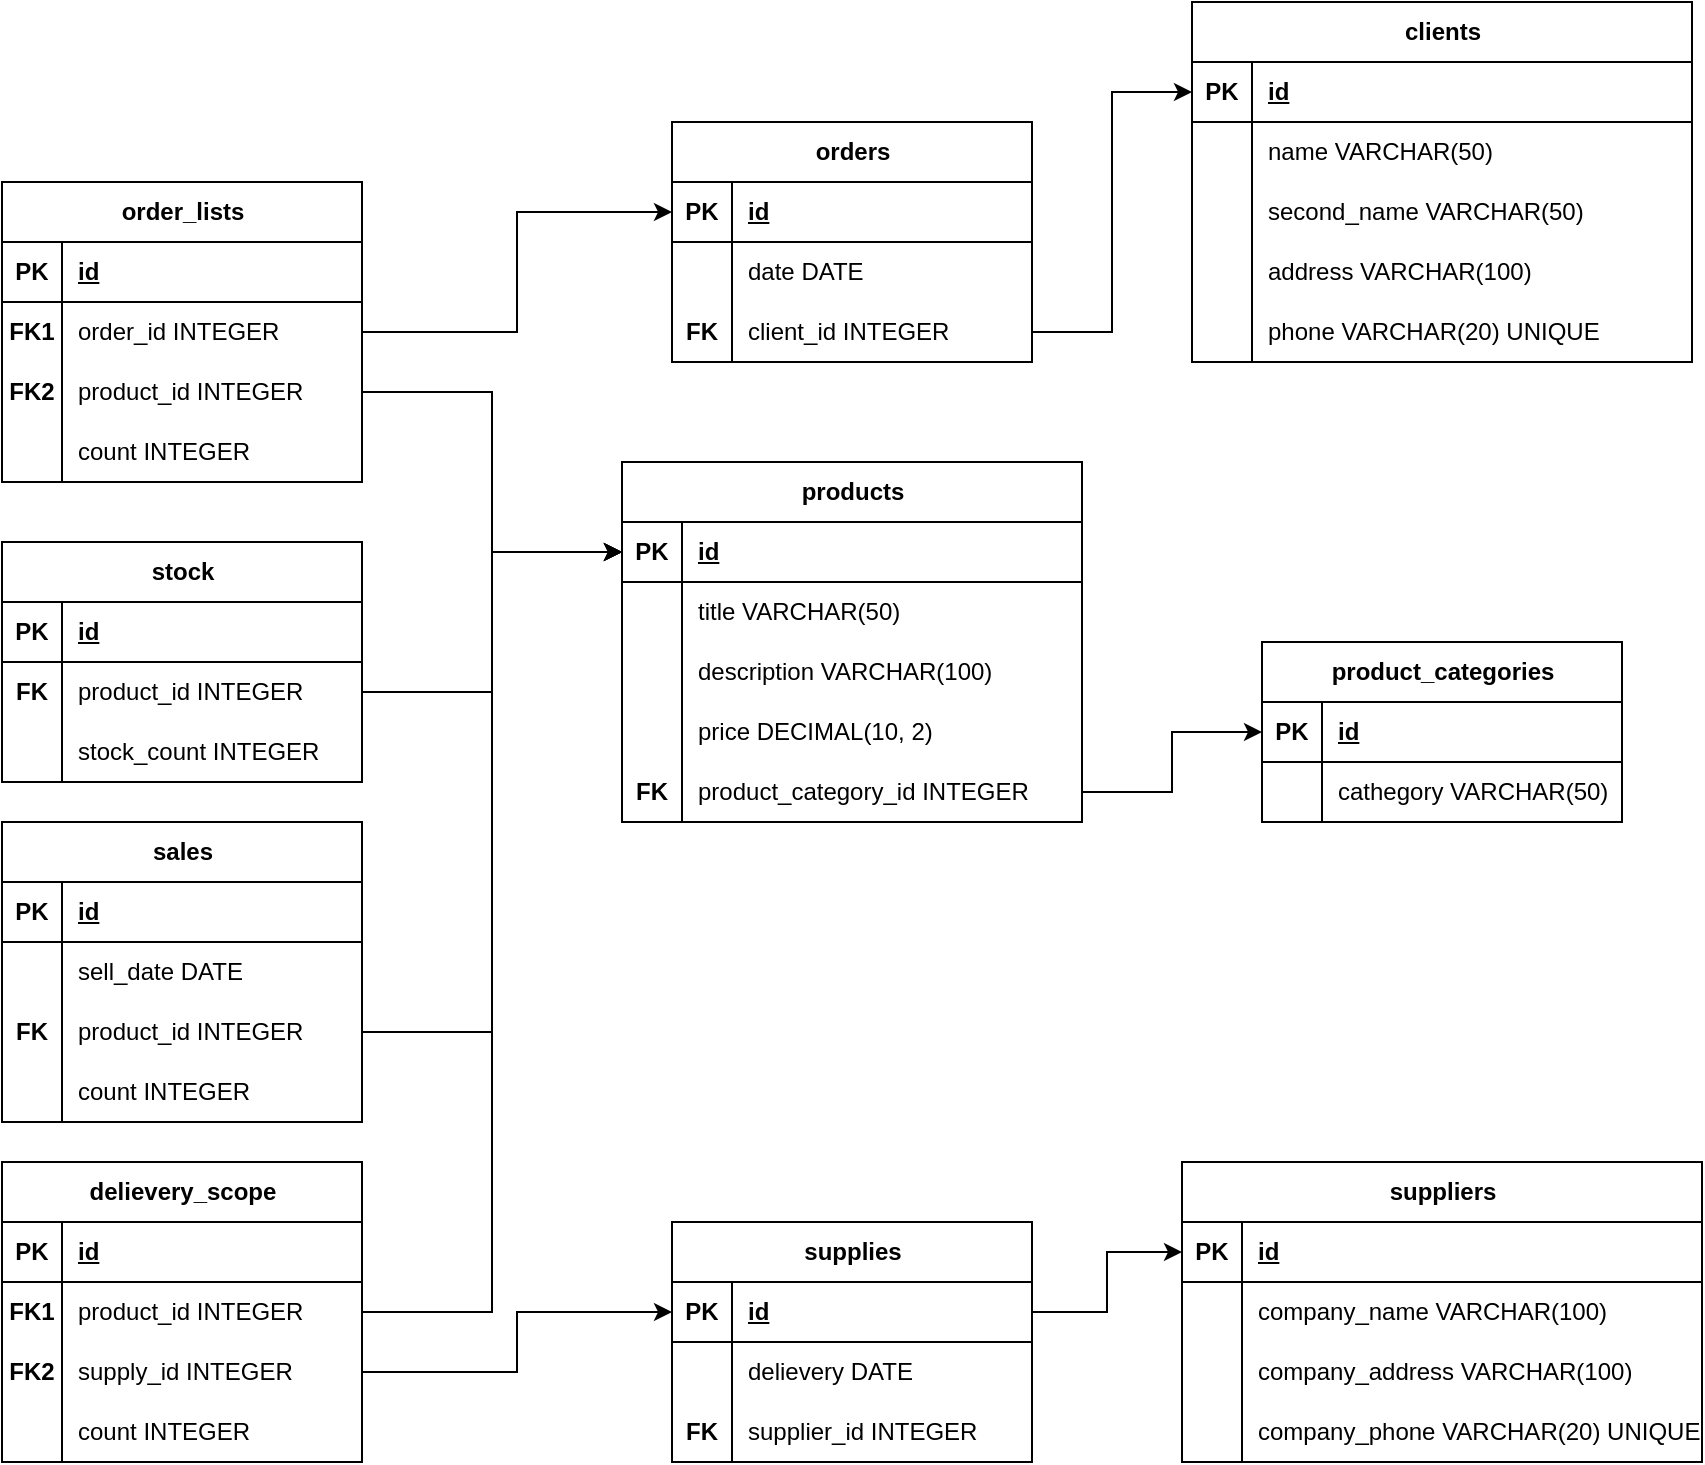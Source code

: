 <mxfile version="21.2.0" type="device">
  <diagram name="Page-1" id="FUza-JsZTk-Ojy6MEOa-">
    <mxGraphModel dx="1700" dy="994" grid="1" gridSize="10" guides="1" tooltips="1" connect="1" arrows="1" fold="1" page="1" pageScale="1" pageWidth="850" pageHeight="1100" math="0" shadow="0">
      <root>
        <mxCell id="0" />
        <mxCell id="1" parent="0" />
        <mxCell id="LM1gvGyzBcHkWM2sZMT6-1" value="order_lists" style="shape=table;startSize=30;container=1;collapsible=1;childLayout=tableLayout;fixedRows=1;rowLines=0;fontStyle=1;align=center;resizeLast=1;html=1;" vertex="1" parent="1">
          <mxGeometry x="600" y="670" width="180" height="150" as="geometry" />
        </mxCell>
        <mxCell id="LM1gvGyzBcHkWM2sZMT6-2" value="" style="shape=tableRow;horizontal=0;startSize=0;swimlaneHead=0;swimlaneBody=0;fillColor=none;collapsible=0;dropTarget=0;points=[[0,0.5],[1,0.5]];portConstraint=eastwest;top=0;left=0;right=0;bottom=1;" vertex="1" parent="LM1gvGyzBcHkWM2sZMT6-1">
          <mxGeometry y="30" width="180" height="30" as="geometry" />
        </mxCell>
        <mxCell id="LM1gvGyzBcHkWM2sZMT6-3" value="PK" style="shape=partialRectangle;connectable=0;fillColor=none;top=0;left=0;bottom=0;right=0;fontStyle=1;overflow=hidden;whiteSpace=wrap;html=1;" vertex="1" parent="LM1gvGyzBcHkWM2sZMT6-2">
          <mxGeometry width="30" height="30" as="geometry">
            <mxRectangle width="30" height="30" as="alternateBounds" />
          </mxGeometry>
        </mxCell>
        <mxCell id="LM1gvGyzBcHkWM2sZMT6-4" value="id" style="shape=partialRectangle;connectable=0;fillColor=none;top=0;left=0;bottom=0;right=0;align=left;spacingLeft=6;fontStyle=5;overflow=hidden;whiteSpace=wrap;html=1;" vertex="1" parent="LM1gvGyzBcHkWM2sZMT6-2">
          <mxGeometry x="30" width="150" height="30" as="geometry">
            <mxRectangle width="150" height="30" as="alternateBounds" />
          </mxGeometry>
        </mxCell>
        <mxCell id="LM1gvGyzBcHkWM2sZMT6-5" value="" style="shape=tableRow;horizontal=0;startSize=0;swimlaneHead=0;swimlaneBody=0;fillColor=none;collapsible=0;dropTarget=0;points=[[0,0.5],[1,0.5]];portConstraint=eastwest;top=0;left=0;right=0;bottom=0;" vertex="1" parent="LM1gvGyzBcHkWM2sZMT6-1">
          <mxGeometry y="60" width="180" height="30" as="geometry" />
        </mxCell>
        <mxCell id="LM1gvGyzBcHkWM2sZMT6-6" value="&lt;b&gt;FK1&lt;/b&gt;" style="shape=partialRectangle;connectable=0;fillColor=none;top=0;left=0;bottom=0;right=0;editable=1;overflow=hidden;whiteSpace=wrap;html=1;" vertex="1" parent="LM1gvGyzBcHkWM2sZMT6-5">
          <mxGeometry width="30" height="30" as="geometry">
            <mxRectangle width="30" height="30" as="alternateBounds" />
          </mxGeometry>
        </mxCell>
        <mxCell id="LM1gvGyzBcHkWM2sZMT6-7" value="order_id INTEGER" style="shape=partialRectangle;connectable=0;fillColor=none;top=0;left=0;bottom=0;right=0;align=left;spacingLeft=6;overflow=hidden;whiteSpace=wrap;html=1;" vertex="1" parent="LM1gvGyzBcHkWM2sZMT6-5">
          <mxGeometry x="30" width="150" height="30" as="geometry">
            <mxRectangle width="150" height="30" as="alternateBounds" />
          </mxGeometry>
        </mxCell>
        <mxCell id="LM1gvGyzBcHkWM2sZMT6-8" value="" style="shape=tableRow;horizontal=0;startSize=0;swimlaneHead=0;swimlaneBody=0;fillColor=none;collapsible=0;dropTarget=0;points=[[0,0.5],[1,0.5]];portConstraint=eastwest;top=0;left=0;right=0;bottom=0;" vertex="1" parent="LM1gvGyzBcHkWM2sZMT6-1">
          <mxGeometry y="90" width="180" height="30" as="geometry" />
        </mxCell>
        <mxCell id="LM1gvGyzBcHkWM2sZMT6-9" value="&lt;b&gt;FK2&lt;/b&gt;" style="shape=partialRectangle;connectable=0;fillColor=none;top=0;left=0;bottom=0;right=0;editable=1;overflow=hidden;whiteSpace=wrap;html=1;" vertex="1" parent="LM1gvGyzBcHkWM2sZMT6-8">
          <mxGeometry width="30" height="30" as="geometry">
            <mxRectangle width="30" height="30" as="alternateBounds" />
          </mxGeometry>
        </mxCell>
        <mxCell id="LM1gvGyzBcHkWM2sZMT6-10" value="product_id INTEGER" style="shape=partialRectangle;connectable=0;fillColor=none;top=0;left=0;bottom=0;right=0;align=left;spacingLeft=6;overflow=hidden;whiteSpace=wrap;html=1;" vertex="1" parent="LM1gvGyzBcHkWM2sZMT6-8">
          <mxGeometry x="30" width="150" height="30" as="geometry">
            <mxRectangle width="150" height="30" as="alternateBounds" />
          </mxGeometry>
        </mxCell>
        <mxCell id="LM1gvGyzBcHkWM2sZMT6-11" value="" style="shape=tableRow;horizontal=0;startSize=0;swimlaneHead=0;swimlaneBody=0;fillColor=none;collapsible=0;dropTarget=0;points=[[0,0.5],[1,0.5]];portConstraint=eastwest;top=0;left=0;right=0;bottom=0;" vertex="1" parent="LM1gvGyzBcHkWM2sZMT6-1">
          <mxGeometry y="120" width="180" height="30" as="geometry" />
        </mxCell>
        <mxCell id="LM1gvGyzBcHkWM2sZMT6-12" value="" style="shape=partialRectangle;connectable=0;fillColor=none;top=0;left=0;bottom=0;right=0;editable=1;overflow=hidden;whiteSpace=wrap;html=1;" vertex="1" parent="LM1gvGyzBcHkWM2sZMT6-11">
          <mxGeometry width="30" height="30" as="geometry">
            <mxRectangle width="30" height="30" as="alternateBounds" />
          </mxGeometry>
        </mxCell>
        <mxCell id="LM1gvGyzBcHkWM2sZMT6-13" value="count INTEGER" style="shape=partialRectangle;connectable=0;fillColor=none;top=0;left=0;bottom=0;right=0;align=left;spacingLeft=6;overflow=hidden;whiteSpace=wrap;html=1;" vertex="1" parent="LM1gvGyzBcHkWM2sZMT6-11">
          <mxGeometry x="30" width="150" height="30" as="geometry">
            <mxRectangle width="150" height="30" as="alternateBounds" />
          </mxGeometry>
        </mxCell>
        <mxCell id="LM1gvGyzBcHkWM2sZMT6-14" value="clients" style="shape=table;startSize=30;container=1;collapsible=1;childLayout=tableLayout;fixedRows=1;rowLines=0;fontStyle=1;align=center;resizeLast=1;html=1;" vertex="1" parent="1">
          <mxGeometry x="1195" y="580" width="250" height="180" as="geometry" />
        </mxCell>
        <mxCell id="LM1gvGyzBcHkWM2sZMT6-15" value="" style="shape=tableRow;horizontal=0;startSize=0;swimlaneHead=0;swimlaneBody=0;fillColor=none;collapsible=0;dropTarget=0;points=[[0,0.5],[1,0.5]];portConstraint=eastwest;top=0;left=0;right=0;bottom=1;" vertex="1" parent="LM1gvGyzBcHkWM2sZMT6-14">
          <mxGeometry y="30" width="250" height="30" as="geometry" />
        </mxCell>
        <mxCell id="LM1gvGyzBcHkWM2sZMT6-16" value="PK" style="shape=partialRectangle;connectable=0;fillColor=none;top=0;left=0;bottom=0;right=0;fontStyle=1;overflow=hidden;whiteSpace=wrap;html=1;" vertex="1" parent="LM1gvGyzBcHkWM2sZMT6-15">
          <mxGeometry width="30" height="30" as="geometry">
            <mxRectangle width="30" height="30" as="alternateBounds" />
          </mxGeometry>
        </mxCell>
        <mxCell id="LM1gvGyzBcHkWM2sZMT6-17" value="id" style="shape=partialRectangle;connectable=0;fillColor=none;top=0;left=0;bottom=0;right=0;align=left;spacingLeft=6;fontStyle=5;overflow=hidden;whiteSpace=wrap;html=1;" vertex="1" parent="LM1gvGyzBcHkWM2sZMT6-15">
          <mxGeometry x="30" width="220" height="30" as="geometry">
            <mxRectangle width="220" height="30" as="alternateBounds" />
          </mxGeometry>
        </mxCell>
        <mxCell id="LM1gvGyzBcHkWM2sZMT6-18" value="" style="shape=tableRow;horizontal=0;startSize=0;swimlaneHead=0;swimlaneBody=0;fillColor=none;collapsible=0;dropTarget=0;points=[[0,0.5],[1,0.5]];portConstraint=eastwest;top=0;left=0;right=0;bottom=0;" vertex="1" parent="LM1gvGyzBcHkWM2sZMT6-14">
          <mxGeometry y="60" width="250" height="30" as="geometry" />
        </mxCell>
        <mxCell id="LM1gvGyzBcHkWM2sZMT6-19" value="" style="shape=partialRectangle;connectable=0;fillColor=none;top=0;left=0;bottom=0;right=0;editable=1;overflow=hidden;whiteSpace=wrap;html=1;" vertex="1" parent="LM1gvGyzBcHkWM2sZMT6-18">
          <mxGeometry width="30" height="30" as="geometry">
            <mxRectangle width="30" height="30" as="alternateBounds" />
          </mxGeometry>
        </mxCell>
        <mxCell id="LM1gvGyzBcHkWM2sZMT6-20" value="name VARCHAR(50)" style="shape=partialRectangle;connectable=0;fillColor=none;top=0;left=0;bottom=0;right=0;align=left;spacingLeft=6;overflow=hidden;whiteSpace=wrap;html=1;" vertex="1" parent="LM1gvGyzBcHkWM2sZMT6-18">
          <mxGeometry x="30" width="220" height="30" as="geometry">
            <mxRectangle width="220" height="30" as="alternateBounds" />
          </mxGeometry>
        </mxCell>
        <mxCell id="LM1gvGyzBcHkWM2sZMT6-21" value="" style="shape=tableRow;horizontal=0;startSize=0;swimlaneHead=0;swimlaneBody=0;fillColor=none;collapsible=0;dropTarget=0;points=[[0,0.5],[1,0.5]];portConstraint=eastwest;top=0;left=0;right=0;bottom=0;" vertex="1" parent="LM1gvGyzBcHkWM2sZMT6-14">
          <mxGeometry y="90" width="250" height="30" as="geometry" />
        </mxCell>
        <mxCell id="LM1gvGyzBcHkWM2sZMT6-22" value="" style="shape=partialRectangle;connectable=0;fillColor=none;top=0;left=0;bottom=0;right=0;editable=1;overflow=hidden;whiteSpace=wrap;html=1;" vertex="1" parent="LM1gvGyzBcHkWM2sZMT6-21">
          <mxGeometry width="30" height="30" as="geometry">
            <mxRectangle width="30" height="30" as="alternateBounds" />
          </mxGeometry>
        </mxCell>
        <mxCell id="LM1gvGyzBcHkWM2sZMT6-23" value="second_name VARCHAR(50)" style="shape=partialRectangle;connectable=0;fillColor=none;top=0;left=0;bottom=0;right=0;align=left;spacingLeft=6;overflow=hidden;whiteSpace=wrap;html=1;" vertex="1" parent="LM1gvGyzBcHkWM2sZMT6-21">
          <mxGeometry x="30" width="220" height="30" as="geometry">
            <mxRectangle width="220" height="30" as="alternateBounds" />
          </mxGeometry>
        </mxCell>
        <mxCell id="LM1gvGyzBcHkWM2sZMT6-84" value="" style="shape=tableRow;horizontal=0;startSize=0;swimlaneHead=0;swimlaneBody=0;fillColor=none;collapsible=0;dropTarget=0;points=[[0,0.5],[1,0.5]];portConstraint=eastwest;top=0;left=0;right=0;bottom=0;" vertex="1" parent="LM1gvGyzBcHkWM2sZMT6-14">
          <mxGeometry y="120" width="250" height="30" as="geometry" />
        </mxCell>
        <mxCell id="LM1gvGyzBcHkWM2sZMT6-85" value="" style="shape=partialRectangle;connectable=0;fillColor=none;top=0;left=0;bottom=0;right=0;editable=1;overflow=hidden;whiteSpace=wrap;html=1;" vertex="1" parent="LM1gvGyzBcHkWM2sZMT6-84">
          <mxGeometry width="30" height="30" as="geometry">
            <mxRectangle width="30" height="30" as="alternateBounds" />
          </mxGeometry>
        </mxCell>
        <mxCell id="LM1gvGyzBcHkWM2sZMT6-86" value="address VARCHAR(100)" style="shape=partialRectangle;connectable=0;fillColor=none;top=0;left=0;bottom=0;right=0;align=left;spacingLeft=6;overflow=hidden;whiteSpace=wrap;html=1;" vertex="1" parent="LM1gvGyzBcHkWM2sZMT6-84">
          <mxGeometry x="30" width="220" height="30" as="geometry">
            <mxRectangle width="220" height="30" as="alternateBounds" />
          </mxGeometry>
        </mxCell>
        <mxCell id="LM1gvGyzBcHkWM2sZMT6-24" value="" style="shape=tableRow;horizontal=0;startSize=0;swimlaneHead=0;swimlaneBody=0;fillColor=none;collapsible=0;dropTarget=0;points=[[0,0.5],[1,0.5]];portConstraint=eastwest;top=0;left=0;right=0;bottom=0;" vertex="1" parent="LM1gvGyzBcHkWM2sZMT6-14">
          <mxGeometry y="150" width="250" height="30" as="geometry" />
        </mxCell>
        <mxCell id="LM1gvGyzBcHkWM2sZMT6-25" value="" style="shape=partialRectangle;connectable=0;fillColor=none;top=0;left=0;bottom=0;right=0;editable=1;overflow=hidden;whiteSpace=wrap;html=1;" vertex="1" parent="LM1gvGyzBcHkWM2sZMT6-24">
          <mxGeometry width="30" height="30" as="geometry">
            <mxRectangle width="30" height="30" as="alternateBounds" />
          </mxGeometry>
        </mxCell>
        <mxCell id="LM1gvGyzBcHkWM2sZMT6-26" value="phone VARCHAR(20) UNIQUE" style="shape=partialRectangle;connectable=0;fillColor=none;top=0;left=0;bottom=0;right=0;align=left;spacingLeft=6;overflow=hidden;whiteSpace=wrap;html=1;" vertex="1" parent="LM1gvGyzBcHkWM2sZMT6-24">
          <mxGeometry x="30" width="220" height="30" as="geometry">
            <mxRectangle width="220" height="30" as="alternateBounds" />
          </mxGeometry>
        </mxCell>
        <mxCell id="LM1gvGyzBcHkWM2sZMT6-27" value="product_categories" style="shape=table;startSize=30;container=1;collapsible=1;childLayout=tableLayout;fixedRows=1;rowLines=0;fontStyle=1;align=center;resizeLast=1;html=1;" vertex="1" parent="1">
          <mxGeometry x="1230" y="900" width="180" height="90" as="geometry" />
        </mxCell>
        <mxCell id="LM1gvGyzBcHkWM2sZMT6-28" value="" style="shape=tableRow;horizontal=0;startSize=0;swimlaneHead=0;swimlaneBody=0;fillColor=none;collapsible=0;dropTarget=0;points=[[0,0.5],[1,0.5]];portConstraint=eastwest;top=0;left=0;right=0;bottom=1;" vertex="1" parent="LM1gvGyzBcHkWM2sZMT6-27">
          <mxGeometry y="30" width="180" height="30" as="geometry" />
        </mxCell>
        <mxCell id="LM1gvGyzBcHkWM2sZMT6-29" value="PK" style="shape=partialRectangle;connectable=0;fillColor=none;top=0;left=0;bottom=0;right=0;fontStyle=1;overflow=hidden;whiteSpace=wrap;html=1;" vertex="1" parent="LM1gvGyzBcHkWM2sZMT6-28">
          <mxGeometry width="30" height="30" as="geometry">
            <mxRectangle width="30" height="30" as="alternateBounds" />
          </mxGeometry>
        </mxCell>
        <mxCell id="LM1gvGyzBcHkWM2sZMT6-30" value="id" style="shape=partialRectangle;connectable=0;fillColor=none;top=0;left=0;bottom=0;right=0;align=left;spacingLeft=6;fontStyle=5;overflow=hidden;whiteSpace=wrap;html=1;" vertex="1" parent="LM1gvGyzBcHkWM2sZMT6-28">
          <mxGeometry x="30" width="150" height="30" as="geometry">
            <mxRectangle width="150" height="30" as="alternateBounds" />
          </mxGeometry>
        </mxCell>
        <mxCell id="LM1gvGyzBcHkWM2sZMT6-31" value="" style="shape=tableRow;horizontal=0;startSize=0;swimlaneHead=0;swimlaneBody=0;fillColor=none;collapsible=0;dropTarget=0;points=[[0,0.5],[1,0.5]];portConstraint=eastwest;top=0;left=0;right=0;bottom=0;" vertex="1" parent="LM1gvGyzBcHkWM2sZMT6-27">
          <mxGeometry y="60" width="180" height="30" as="geometry" />
        </mxCell>
        <mxCell id="LM1gvGyzBcHkWM2sZMT6-32" value="" style="shape=partialRectangle;connectable=0;fillColor=none;top=0;left=0;bottom=0;right=0;editable=1;overflow=hidden;whiteSpace=wrap;html=1;" vertex="1" parent="LM1gvGyzBcHkWM2sZMT6-31">
          <mxGeometry width="30" height="30" as="geometry">
            <mxRectangle width="30" height="30" as="alternateBounds" />
          </mxGeometry>
        </mxCell>
        <mxCell id="LM1gvGyzBcHkWM2sZMT6-33" value="cathegory VARCHAR(50)" style="shape=partialRectangle;connectable=0;fillColor=none;top=0;left=0;bottom=0;right=0;align=left;spacingLeft=6;overflow=hidden;whiteSpace=wrap;html=1;" vertex="1" parent="LM1gvGyzBcHkWM2sZMT6-31">
          <mxGeometry x="30" width="150" height="30" as="geometry">
            <mxRectangle width="150" height="30" as="alternateBounds" />
          </mxGeometry>
        </mxCell>
        <mxCell id="LM1gvGyzBcHkWM2sZMT6-40" value="delievery_scope" style="shape=table;startSize=30;container=1;collapsible=1;childLayout=tableLayout;fixedRows=1;rowLines=0;fontStyle=1;align=center;resizeLast=1;html=1;" vertex="1" parent="1">
          <mxGeometry x="600" y="1160" width="180" height="150" as="geometry" />
        </mxCell>
        <mxCell id="LM1gvGyzBcHkWM2sZMT6-41" value="" style="shape=tableRow;horizontal=0;startSize=0;swimlaneHead=0;swimlaneBody=0;fillColor=none;collapsible=0;dropTarget=0;points=[[0,0.5],[1,0.5]];portConstraint=eastwest;top=0;left=0;right=0;bottom=1;" vertex="1" parent="LM1gvGyzBcHkWM2sZMT6-40">
          <mxGeometry y="30" width="180" height="30" as="geometry" />
        </mxCell>
        <mxCell id="LM1gvGyzBcHkWM2sZMT6-42" value="PK" style="shape=partialRectangle;connectable=0;fillColor=none;top=0;left=0;bottom=0;right=0;fontStyle=1;overflow=hidden;whiteSpace=wrap;html=1;" vertex="1" parent="LM1gvGyzBcHkWM2sZMT6-41">
          <mxGeometry width="30" height="30" as="geometry">
            <mxRectangle width="30" height="30" as="alternateBounds" />
          </mxGeometry>
        </mxCell>
        <mxCell id="LM1gvGyzBcHkWM2sZMT6-43" value="id" style="shape=partialRectangle;connectable=0;fillColor=none;top=0;left=0;bottom=0;right=0;align=left;spacingLeft=6;fontStyle=5;overflow=hidden;whiteSpace=wrap;html=1;" vertex="1" parent="LM1gvGyzBcHkWM2sZMT6-41">
          <mxGeometry x="30" width="150" height="30" as="geometry">
            <mxRectangle width="150" height="30" as="alternateBounds" />
          </mxGeometry>
        </mxCell>
        <mxCell id="LM1gvGyzBcHkWM2sZMT6-44" value="" style="shape=tableRow;horizontal=0;startSize=0;swimlaneHead=0;swimlaneBody=0;fillColor=none;collapsible=0;dropTarget=0;points=[[0,0.5],[1,0.5]];portConstraint=eastwest;top=0;left=0;right=0;bottom=0;" vertex="1" parent="LM1gvGyzBcHkWM2sZMT6-40">
          <mxGeometry y="60" width="180" height="30" as="geometry" />
        </mxCell>
        <mxCell id="LM1gvGyzBcHkWM2sZMT6-45" value="&lt;b&gt;FK1&lt;/b&gt;" style="shape=partialRectangle;connectable=0;fillColor=none;top=0;left=0;bottom=0;right=0;editable=1;overflow=hidden;whiteSpace=wrap;html=1;" vertex="1" parent="LM1gvGyzBcHkWM2sZMT6-44">
          <mxGeometry width="30" height="30" as="geometry">
            <mxRectangle width="30" height="30" as="alternateBounds" />
          </mxGeometry>
        </mxCell>
        <mxCell id="LM1gvGyzBcHkWM2sZMT6-46" value="product_id INTEGER" style="shape=partialRectangle;connectable=0;fillColor=none;top=0;left=0;bottom=0;right=0;align=left;spacingLeft=6;overflow=hidden;whiteSpace=wrap;html=1;" vertex="1" parent="LM1gvGyzBcHkWM2sZMT6-44">
          <mxGeometry x="30" width="150" height="30" as="geometry">
            <mxRectangle width="150" height="30" as="alternateBounds" />
          </mxGeometry>
        </mxCell>
        <mxCell id="LM1gvGyzBcHkWM2sZMT6-47" value="" style="shape=tableRow;horizontal=0;startSize=0;swimlaneHead=0;swimlaneBody=0;fillColor=none;collapsible=0;dropTarget=0;points=[[0,0.5],[1,0.5]];portConstraint=eastwest;top=0;left=0;right=0;bottom=0;" vertex="1" parent="LM1gvGyzBcHkWM2sZMT6-40">
          <mxGeometry y="90" width="180" height="30" as="geometry" />
        </mxCell>
        <mxCell id="LM1gvGyzBcHkWM2sZMT6-48" value="&lt;b&gt;FK2&lt;/b&gt;" style="shape=partialRectangle;connectable=0;fillColor=none;top=0;left=0;bottom=0;right=0;editable=1;overflow=hidden;whiteSpace=wrap;html=1;" vertex="1" parent="LM1gvGyzBcHkWM2sZMT6-47">
          <mxGeometry width="30" height="30" as="geometry">
            <mxRectangle width="30" height="30" as="alternateBounds" />
          </mxGeometry>
        </mxCell>
        <mxCell id="LM1gvGyzBcHkWM2sZMT6-49" value="supply_id INTEGER" style="shape=partialRectangle;connectable=0;fillColor=none;top=0;left=0;bottom=0;right=0;align=left;spacingLeft=6;overflow=hidden;whiteSpace=wrap;html=1;" vertex="1" parent="LM1gvGyzBcHkWM2sZMT6-47">
          <mxGeometry x="30" width="150" height="30" as="geometry">
            <mxRectangle width="150" height="30" as="alternateBounds" />
          </mxGeometry>
        </mxCell>
        <mxCell id="LM1gvGyzBcHkWM2sZMT6-50" value="" style="shape=tableRow;horizontal=0;startSize=0;swimlaneHead=0;swimlaneBody=0;fillColor=none;collapsible=0;dropTarget=0;points=[[0,0.5],[1,0.5]];portConstraint=eastwest;top=0;left=0;right=0;bottom=0;" vertex="1" parent="LM1gvGyzBcHkWM2sZMT6-40">
          <mxGeometry y="120" width="180" height="30" as="geometry" />
        </mxCell>
        <mxCell id="LM1gvGyzBcHkWM2sZMT6-51" value="" style="shape=partialRectangle;connectable=0;fillColor=none;top=0;left=0;bottom=0;right=0;editable=1;overflow=hidden;whiteSpace=wrap;html=1;" vertex="1" parent="LM1gvGyzBcHkWM2sZMT6-50">
          <mxGeometry width="30" height="30" as="geometry">
            <mxRectangle width="30" height="30" as="alternateBounds" />
          </mxGeometry>
        </mxCell>
        <mxCell id="LM1gvGyzBcHkWM2sZMT6-52" value="count INTEGER" style="shape=partialRectangle;connectable=0;fillColor=none;top=0;left=0;bottom=0;right=0;align=left;spacingLeft=6;overflow=hidden;whiteSpace=wrap;html=1;" vertex="1" parent="LM1gvGyzBcHkWM2sZMT6-50">
          <mxGeometry x="30" width="150" height="30" as="geometry">
            <mxRectangle width="150" height="30" as="alternateBounds" />
          </mxGeometry>
        </mxCell>
        <mxCell id="LM1gvGyzBcHkWM2sZMT6-53" value="products" style="shape=table;startSize=30;container=1;collapsible=1;childLayout=tableLayout;fixedRows=1;rowLines=0;fontStyle=1;align=center;resizeLast=1;html=1;" vertex="1" parent="1">
          <mxGeometry x="910" y="810" width="230" height="180" as="geometry" />
        </mxCell>
        <mxCell id="LM1gvGyzBcHkWM2sZMT6-54" value="" style="shape=tableRow;horizontal=0;startSize=0;swimlaneHead=0;swimlaneBody=0;fillColor=none;collapsible=0;dropTarget=0;points=[[0,0.5],[1,0.5]];portConstraint=eastwest;top=0;left=0;right=0;bottom=1;" vertex="1" parent="LM1gvGyzBcHkWM2sZMT6-53">
          <mxGeometry y="30" width="230" height="30" as="geometry" />
        </mxCell>
        <mxCell id="LM1gvGyzBcHkWM2sZMT6-55" value="PK" style="shape=partialRectangle;connectable=0;fillColor=none;top=0;left=0;bottom=0;right=0;fontStyle=1;overflow=hidden;whiteSpace=wrap;html=1;" vertex="1" parent="LM1gvGyzBcHkWM2sZMT6-54">
          <mxGeometry width="30" height="30" as="geometry">
            <mxRectangle width="30" height="30" as="alternateBounds" />
          </mxGeometry>
        </mxCell>
        <mxCell id="LM1gvGyzBcHkWM2sZMT6-56" value="id" style="shape=partialRectangle;connectable=0;fillColor=none;top=0;left=0;bottom=0;right=0;align=left;spacingLeft=6;fontStyle=5;overflow=hidden;whiteSpace=wrap;html=1;" vertex="1" parent="LM1gvGyzBcHkWM2sZMT6-54">
          <mxGeometry x="30" width="200" height="30" as="geometry">
            <mxRectangle width="200" height="30" as="alternateBounds" />
          </mxGeometry>
        </mxCell>
        <mxCell id="LM1gvGyzBcHkWM2sZMT6-57" value="" style="shape=tableRow;horizontal=0;startSize=0;swimlaneHead=0;swimlaneBody=0;fillColor=none;collapsible=0;dropTarget=0;points=[[0,0.5],[1,0.5]];portConstraint=eastwest;top=0;left=0;right=0;bottom=0;" vertex="1" parent="LM1gvGyzBcHkWM2sZMT6-53">
          <mxGeometry y="60" width="230" height="30" as="geometry" />
        </mxCell>
        <mxCell id="LM1gvGyzBcHkWM2sZMT6-58" value="" style="shape=partialRectangle;connectable=0;fillColor=none;top=0;left=0;bottom=0;right=0;editable=1;overflow=hidden;whiteSpace=wrap;html=1;" vertex="1" parent="LM1gvGyzBcHkWM2sZMT6-57">
          <mxGeometry width="30" height="30" as="geometry">
            <mxRectangle width="30" height="30" as="alternateBounds" />
          </mxGeometry>
        </mxCell>
        <mxCell id="LM1gvGyzBcHkWM2sZMT6-59" value="title VARCHAR(50)" style="shape=partialRectangle;connectable=0;fillColor=none;top=0;left=0;bottom=0;right=0;align=left;spacingLeft=6;overflow=hidden;whiteSpace=wrap;html=1;" vertex="1" parent="LM1gvGyzBcHkWM2sZMT6-57">
          <mxGeometry x="30" width="200" height="30" as="geometry">
            <mxRectangle width="200" height="30" as="alternateBounds" />
          </mxGeometry>
        </mxCell>
        <mxCell id="LM1gvGyzBcHkWM2sZMT6-60" value="" style="shape=tableRow;horizontal=0;startSize=0;swimlaneHead=0;swimlaneBody=0;fillColor=none;collapsible=0;dropTarget=0;points=[[0,0.5],[1,0.5]];portConstraint=eastwest;top=0;left=0;right=0;bottom=0;" vertex="1" parent="LM1gvGyzBcHkWM2sZMT6-53">
          <mxGeometry y="90" width="230" height="30" as="geometry" />
        </mxCell>
        <mxCell id="LM1gvGyzBcHkWM2sZMT6-61" value="" style="shape=partialRectangle;connectable=0;fillColor=none;top=0;left=0;bottom=0;right=0;editable=1;overflow=hidden;whiteSpace=wrap;html=1;" vertex="1" parent="LM1gvGyzBcHkWM2sZMT6-60">
          <mxGeometry width="30" height="30" as="geometry">
            <mxRectangle width="30" height="30" as="alternateBounds" />
          </mxGeometry>
        </mxCell>
        <mxCell id="LM1gvGyzBcHkWM2sZMT6-62" value="description VARCHAR(100)" style="shape=partialRectangle;connectable=0;fillColor=none;top=0;left=0;bottom=0;right=0;align=left;spacingLeft=6;overflow=hidden;whiteSpace=wrap;html=1;" vertex="1" parent="LM1gvGyzBcHkWM2sZMT6-60">
          <mxGeometry x="30" width="200" height="30" as="geometry">
            <mxRectangle width="200" height="30" as="alternateBounds" />
          </mxGeometry>
        </mxCell>
        <mxCell id="LM1gvGyzBcHkWM2sZMT6-80" value="" style="shape=tableRow;horizontal=0;startSize=0;swimlaneHead=0;swimlaneBody=0;fillColor=none;collapsible=0;dropTarget=0;points=[[0,0.5],[1,0.5]];portConstraint=eastwest;top=0;left=0;right=0;bottom=0;" vertex="1" parent="LM1gvGyzBcHkWM2sZMT6-53">
          <mxGeometry y="120" width="230" height="30" as="geometry" />
        </mxCell>
        <mxCell id="LM1gvGyzBcHkWM2sZMT6-81" value="" style="shape=partialRectangle;connectable=0;fillColor=none;top=0;left=0;bottom=0;right=0;editable=1;overflow=hidden;whiteSpace=wrap;html=1;" vertex="1" parent="LM1gvGyzBcHkWM2sZMT6-80">
          <mxGeometry width="30" height="30" as="geometry">
            <mxRectangle width="30" height="30" as="alternateBounds" />
          </mxGeometry>
        </mxCell>
        <mxCell id="LM1gvGyzBcHkWM2sZMT6-82" value="price DECIMAL(10, 2)" style="shape=partialRectangle;connectable=0;fillColor=none;top=0;left=0;bottom=0;right=0;align=left;spacingLeft=6;overflow=hidden;whiteSpace=wrap;html=1;" vertex="1" parent="LM1gvGyzBcHkWM2sZMT6-80">
          <mxGeometry x="30" width="200" height="30" as="geometry">
            <mxRectangle width="200" height="30" as="alternateBounds" />
          </mxGeometry>
        </mxCell>
        <mxCell id="LM1gvGyzBcHkWM2sZMT6-63" value="" style="shape=tableRow;horizontal=0;startSize=0;swimlaneHead=0;swimlaneBody=0;fillColor=none;collapsible=0;dropTarget=0;points=[[0,0.5],[1,0.5]];portConstraint=eastwest;top=0;left=0;right=0;bottom=0;" vertex="1" parent="LM1gvGyzBcHkWM2sZMT6-53">
          <mxGeometry y="150" width="230" height="30" as="geometry" />
        </mxCell>
        <mxCell id="LM1gvGyzBcHkWM2sZMT6-64" value="&lt;b&gt;FK&lt;/b&gt;" style="shape=partialRectangle;connectable=0;fillColor=none;top=0;left=0;bottom=0;right=0;editable=1;overflow=hidden;whiteSpace=wrap;html=1;" vertex="1" parent="LM1gvGyzBcHkWM2sZMT6-63">
          <mxGeometry width="30" height="30" as="geometry">
            <mxRectangle width="30" height="30" as="alternateBounds" />
          </mxGeometry>
        </mxCell>
        <mxCell id="LM1gvGyzBcHkWM2sZMT6-65" value="product_category_id INTEGER" style="shape=partialRectangle;connectable=0;fillColor=none;top=0;left=0;bottom=0;right=0;align=left;spacingLeft=6;overflow=hidden;whiteSpace=wrap;html=1;" vertex="1" parent="LM1gvGyzBcHkWM2sZMT6-63">
          <mxGeometry x="30" width="200" height="30" as="geometry">
            <mxRectangle width="200" height="30" as="alternateBounds" />
          </mxGeometry>
        </mxCell>
        <mxCell id="LM1gvGyzBcHkWM2sZMT6-66" value="orders" style="shape=table;startSize=30;container=1;collapsible=1;childLayout=tableLayout;fixedRows=1;rowLines=0;fontStyle=1;align=center;resizeLast=1;html=1;" vertex="1" parent="1">
          <mxGeometry x="935" y="640" width="180" height="120" as="geometry" />
        </mxCell>
        <mxCell id="LM1gvGyzBcHkWM2sZMT6-67" value="" style="shape=tableRow;horizontal=0;startSize=0;swimlaneHead=0;swimlaneBody=0;fillColor=none;collapsible=0;dropTarget=0;points=[[0,0.5],[1,0.5]];portConstraint=eastwest;top=0;left=0;right=0;bottom=1;" vertex="1" parent="LM1gvGyzBcHkWM2sZMT6-66">
          <mxGeometry y="30" width="180" height="30" as="geometry" />
        </mxCell>
        <mxCell id="LM1gvGyzBcHkWM2sZMT6-68" value="PK" style="shape=partialRectangle;connectable=0;fillColor=none;top=0;left=0;bottom=0;right=0;fontStyle=1;overflow=hidden;whiteSpace=wrap;html=1;" vertex="1" parent="LM1gvGyzBcHkWM2sZMT6-67">
          <mxGeometry width="30" height="30" as="geometry">
            <mxRectangle width="30" height="30" as="alternateBounds" />
          </mxGeometry>
        </mxCell>
        <mxCell id="LM1gvGyzBcHkWM2sZMT6-69" value="id" style="shape=partialRectangle;connectable=0;fillColor=none;top=0;left=0;bottom=0;right=0;align=left;spacingLeft=6;fontStyle=5;overflow=hidden;whiteSpace=wrap;html=1;" vertex="1" parent="LM1gvGyzBcHkWM2sZMT6-67">
          <mxGeometry x="30" width="150" height="30" as="geometry">
            <mxRectangle width="150" height="30" as="alternateBounds" />
          </mxGeometry>
        </mxCell>
        <mxCell id="LM1gvGyzBcHkWM2sZMT6-70" value="" style="shape=tableRow;horizontal=0;startSize=0;swimlaneHead=0;swimlaneBody=0;fillColor=none;collapsible=0;dropTarget=0;points=[[0,0.5],[1,0.5]];portConstraint=eastwest;top=0;left=0;right=0;bottom=0;" vertex="1" parent="LM1gvGyzBcHkWM2sZMT6-66">
          <mxGeometry y="60" width="180" height="30" as="geometry" />
        </mxCell>
        <mxCell id="LM1gvGyzBcHkWM2sZMT6-71" value="" style="shape=partialRectangle;connectable=0;fillColor=none;top=0;left=0;bottom=0;right=0;editable=1;overflow=hidden;whiteSpace=wrap;html=1;" vertex="1" parent="LM1gvGyzBcHkWM2sZMT6-70">
          <mxGeometry width="30" height="30" as="geometry">
            <mxRectangle width="30" height="30" as="alternateBounds" />
          </mxGeometry>
        </mxCell>
        <mxCell id="LM1gvGyzBcHkWM2sZMT6-72" value="date DATE" style="shape=partialRectangle;connectable=0;fillColor=none;top=0;left=0;bottom=0;right=0;align=left;spacingLeft=6;overflow=hidden;whiteSpace=wrap;html=1;" vertex="1" parent="LM1gvGyzBcHkWM2sZMT6-70">
          <mxGeometry x="30" width="150" height="30" as="geometry">
            <mxRectangle width="150" height="30" as="alternateBounds" />
          </mxGeometry>
        </mxCell>
        <mxCell id="LM1gvGyzBcHkWM2sZMT6-73" value="" style="shape=tableRow;horizontal=0;startSize=0;swimlaneHead=0;swimlaneBody=0;fillColor=none;collapsible=0;dropTarget=0;points=[[0,0.5],[1,0.5]];portConstraint=eastwest;top=0;left=0;right=0;bottom=0;" vertex="1" parent="LM1gvGyzBcHkWM2sZMT6-66">
          <mxGeometry y="90" width="180" height="30" as="geometry" />
        </mxCell>
        <mxCell id="LM1gvGyzBcHkWM2sZMT6-74" value="&lt;b&gt;FK&lt;/b&gt;" style="shape=partialRectangle;connectable=0;fillColor=none;top=0;left=0;bottom=0;right=0;editable=1;overflow=hidden;whiteSpace=wrap;html=1;" vertex="1" parent="LM1gvGyzBcHkWM2sZMT6-73">
          <mxGeometry width="30" height="30" as="geometry">
            <mxRectangle width="30" height="30" as="alternateBounds" />
          </mxGeometry>
        </mxCell>
        <mxCell id="LM1gvGyzBcHkWM2sZMT6-75" value="client_id INTEGER" style="shape=partialRectangle;connectable=0;fillColor=none;top=0;left=0;bottom=0;right=0;align=left;spacingLeft=6;overflow=hidden;whiteSpace=wrap;html=1;" vertex="1" parent="LM1gvGyzBcHkWM2sZMT6-73">
          <mxGeometry x="30" width="150" height="30" as="geometry">
            <mxRectangle width="150" height="30" as="alternateBounds" />
          </mxGeometry>
        </mxCell>
        <mxCell id="LM1gvGyzBcHkWM2sZMT6-90" style="edgeStyle=orthogonalEdgeStyle;rounded=0;orthogonalLoop=1;jettySize=auto;html=1;exitX=1;exitY=0.5;exitDx=0;exitDy=0;entryX=0;entryY=0.5;entryDx=0;entryDy=0;" edge="1" parent="1" source="LM1gvGyzBcHkWM2sZMT6-73" target="LM1gvGyzBcHkWM2sZMT6-15">
          <mxGeometry relative="1" as="geometry" />
        </mxCell>
        <mxCell id="LM1gvGyzBcHkWM2sZMT6-91" style="edgeStyle=orthogonalEdgeStyle;rounded=0;orthogonalLoop=1;jettySize=auto;html=1;exitX=1;exitY=0.5;exitDx=0;exitDy=0;entryX=0;entryY=0.5;entryDx=0;entryDy=0;" edge="1" parent="1" source="LM1gvGyzBcHkWM2sZMT6-8" target="LM1gvGyzBcHkWM2sZMT6-54">
          <mxGeometry relative="1" as="geometry" />
        </mxCell>
        <mxCell id="LM1gvGyzBcHkWM2sZMT6-92" style="edgeStyle=orthogonalEdgeStyle;rounded=0;orthogonalLoop=1;jettySize=auto;html=1;exitX=1;exitY=0.5;exitDx=0;exitDy=0;entryX=0;entryY=0.5;entryDx=0;entryDy=0;" edge="1" parent="1" source="LM1gvGyzBcHkWM2sZMT6-5" target="LM1gvGyzBcHkWM2sZMT6-67">
          <mxGeometry relative="1" as="geometry" />
        </mxCell>
        <mxCell id="LM1gvGyzBcHkWM2sZMT6-93" style="edgeStyle=orthogonalEdgeStyle;rounded=0;orthogonalLoop=1;jettySize=auto;html=1;exitX=1;exitY=0.5;exitDx=0;exitDy=0;entryX=0;entryY=0.5;entryDx=0;entryDy=0;" edge="1" parent="1" source="LM1gvGyzBcHkWM2sZMT6-63" target="LM1gvGyzBcHkWM2sZMT6-28">
          <mxGeometry relative="1" as="geometry" />
        </mxCell>
        <mxCell id="LM1gvGyzBcHkWM2sZMT6-94" value="stock" style="shape=table;startSize=30;container=1;collapsible=1;childLayout=tableLayout;fixedRows=1;rowLines=0;fontStyle=1;align=center;resizeLast=1;html=1;" vertex="1" parent="1">
          <mxGeometry x="600" y="850" width="180" height="120" as="geometry" />
        </mxCell>
        <mxCell id="LM1gvGyzBcHkWM2sZMT6-95" value="" style="shape=tableRow;horizontal=0;startSize=0;swimlaneHead=0;swimlaneBody=0;fillColor=none;collapsible=0;dropTarget=0;points=[[0,0.5],[1,0.5]];portConstraint=eastwest;top=0;left=0;right=0;bottom=1;" vertex="1" parent="LM1gvGyzBcHkWM2sZMT6-94">
          <mxGeometry y="30" width="180" height="30" as="geometry" />
        </mxCell>
        <mxCell id="LM1gvGyzBcHkWM2sZMT6-96" value="PK" style="shape=partialRectangle;connectable=0;fillColor=none;top=0;left=0;bottom=0;right=0;fontStyle=1;overflow=hidden;whiteSpace=wrap;html=1;" vertex="1" parent="LM1gvGyzBcHkWM2sZMT6-95">
          <mxGeometry width="30" height="30" as="geometry">
            <mxRectangle width="30" height="30" as="alternateBounds" />
          </mxGeometry>
        </mxCell>
        <mxCell id="LM1gvGyzBcHkWM2sZMT6-97" value="id" style="shape=partialRectangle;connectable=0;fillColor=none;top=0;left=0;bottom=0;right=0;align=left;spacingLeft=6;fontStyle=5;overflow=hidden;whiteSpace=wrap;html=1;" vertex="1" parent="LM1gvGyzBcHkWM2sZMT6-95">
          <mxGeometry x="30" width="150" height="30" as="geometry">
            <mxRectangle width="150" height="30" as="alternateBounds" />
          </mxGeometry>
        </mxCell>
        <mxCell id="LM1gvGyzBcHkWM2sZMT6-98" value="" style="shape=tableRow;horizontal=0;startSize=0;swimlaneHead=0;swimlaneBody=0;fillColor=none;collapsible=0;dropTarget=0;points=[[0,0.5],[1,0.5]];portConstraint=eastwest;top=0;left=0;right=0;bottom=0;" vertex="1" parent="LM1gvGyzBcHkWM2sZMT6-94">
          <mxGeometry y="60" width="180" height="30" as="geometry" />
        </mxCell>
        <mxCell id="LM1gvGyzBcHkWM2sZMT6-99" value="&lt;b&gt;FK&lt;/b&gt;" style="shape=partialRectangle;connectable=0;fillColor=none;top=0;left=0;bottom=0;right=0;editable=1;overflow=hidden;whiteSpace=wrap;html=1;" vertex="1" parent="LM1gvGyzBcHkWM2sZMT6-98">
          <mxGeometry width="30" height="30" as="geometry">
            <mxRectangle width="30" height="30" as="alternateBounds" />
          </mxGeometry>
        </mxCell>
        <mxCell id="LM1gvGyzBcHkWM2sZMT6-100" value="product_id INTEGER" style="shape=partialRectangle;connectable=0;fillColor=none;top=0;left=0;bottom=0;right=0;align=left;spacingLeft=6;overflow=hidden;whiteSpace=wrap;html=1;" vertex="1" parent="LM1gvGyzBcHkWM2sZMT6-98">
          <mxGeometry x="30" width="150" height="30" as="geometry">
            <mxRectangle width="150" height="30" as="alternateBounds" />
          </mxGeometry>
        </mxCell>
        <mxCell id="LM1gvGyzBcHkWM2sZMT6-101" value="" style="shape=tableRow;horizontal=0;startSize=0;swimlaneHead=0;swimlaneBody=0;fillColor=none;collapsible=0;dropTarget=0;points=[[0,0.5],[1,0.5]];portConstraint=eastwest;top=0;left=0;right=0;bottom=0;" vertex="1" parent="LM1gvGyzBcHkWM2sZMT6-94">
          <mxGeometry y="90" width="180" height="30" as="geometry" />
        </mxCell>
        <mxCell id="LM1gvGyzBcHkWM2sZMT6-102" value="" style="shape=partialRectangle;connectable=0;fillColor=none;top=0;left=0;bottom=0;right=0;editable=1;overflow=hidden;whiteSpace=wrap;html=1;" vertex="1" parent="LM1gvGyzBcHkWM2sZMT6-101">
          <mxGeometry width="30" height="30" as="geometry">
            <mxRectangle width="30" height="30" as="alternateBounds" />
          </mxGeometry>
        </mxCell>
        <mxCell id="LM1gvGyzBcHkWM2sZMT6-103" value="stock_count INTEGER" style="shape=partialRectangle;connectable=0;fillColor=none;top=0;left=0;bottom=0;right=0;align=left;spacingLeft=6;overflow=hidden;whiteSpace=wrap;html=1;" vertex="1" parent="LM1gvGyzBcHkWM2sZMT6-101">
          <mxGeometry x="30" width="150" height="30" as="geometry">
            <mxRectangle width="150" height="30" as="alternateBounds" />
          </mxGeometry>
        </mxCell>
        <mxCell id="LM1gvGyzBcHkWM2sZMT6-107" value="suppliers" style="shape=table;startSize=30;container=1;collapsible=1;childLayout=tableLayout;fixedRows=1;rowLines=0;fontStyle=1;align=center;resizeLast=1;html=1;" vertex="1" parent="1">
          <mxGeometry x="1190" y="1160" width="260" height="150" as="geometry" />
        </mxCell>
        <mxCell id="LM1gvGyzBcHkWM2sZMT6-108" value="" style="shape=tableRow;horizontal=0;startSize=0;swimlaneHead=0;swimlaneBody=0;fillColor=none;collapsible=0;dropTarget=0;points=[[0,0.5],[1,0.5]];portConstraint=eastwest;top=0;left=0;right=0;bottom=1;" vertex="1" parent="LM1gvGyzBcHkWM2sZMT6-107">
          <mxGeometry y="30" width="260" height="30" as="geometry" />
        </mxCell>
        <mxCell id="LM1gvGyzBcHkWM2sZMT6-109" value="PK" style="shape=partialRectangle;connectable=0;fillColor=none;top=0;left=0;bottom=0;right=0;fontStyle=1;overflow=hidden;whiteSpace=wrap;html=1;" vertex="1" parent="LM1gvGyzBcHkWM2sZMT6-108">
          <mxGeometry width="30" height="30" as="geometry">
            <mxRectangle width="30" height="30" as="alternateBounds" />
          </mxGeometry>
        </mxCell>
        <mxCell id="LM1gvGyzBcHkWM2sZMT6-110" value="id" style="shape=partialRectangle;connectable=0;fillColor=none;top=0;left=0;bottom=0;right=0;align=left;spacingLeft=6;fontStyle=5;overflow=hidden;whiteSpace=wrap;html=1;" vertex="1" parent="LM1gvGyzBcHkWM2sZMT6-108">
          <mxGeometry x="30" width="230" height="30" as="geometry">
            <mxRectangle width="230" height="30" as="alternateBounds" />
          </mxGeometry>
        </mxCell>
        <mxCell id="LM1gvGyzBcHkWM2sZMT6-111" value="" style="shape=tableRow;horizontal=0;startSize=0;swimlaneHead=0;swimlaneBody=0;fillColor=none;collapsible=0;dropTarget=0;points=[[0,0.5],[1,0.5]];portConstraint=eastwest;top=0;left=0;right=0;bottom=0;" vertex="1" parent="LM1gvGyzBcHkWM2sZMT6-107">
          <mxGeometry y="60" width="260" height="30" as="geometry" />
        </mxCell>
        <mxCell id="LM1gvGyzBcHkWM2sZMT6-112" value="" style="shape=partialRectangle;connectable=0;fillColor=none;top=0;left=0;bottom=0;right=0;editable=1;overflow=hidden;whiteSpace=wrap;html=1;" vertex="1" parent="LM1gvGyzBcHkWM2sZMT6-111">
          <mxGeometry width="30" height="30" as="geometry">
            <mxRectangle width="30" height="30" as="alternateBounds" />
          </mxGeometry>
        </mxCell>
        <mxCell id="LM1gvGyzBcHkWM2sZMT6-113" value="company_name VARCHAR(100)" style="shape=partialRectangle;connectable=0;fillColor=none;top=0;left=0;bottom=0;right=0;align=left;spacingLeft=6;overflow=hidden;whiteSpace=wrap;html=1;" vertex="1" parent="LM1gvGyzBcHkWM2sZMT6-111">
          <mxGeometry x="30" width="230" height="30" as="geometry">
            <mxRectangle width="230" height="30" as="alternateBounds" />
          </mxGeometry>
        </mxCell>
        <mxCell id="LM1gvGyzBcHkWM2sZMT6-114" value="" style="shape=tableRow;horizontal=0;startSize=0;swimlaneHead=0;swimlaneBody=0;fillColor=none;collapsible=0;dropTarget=0;points=[[0,0.5],[1,0.5]];portConstraint=eastwest;top=0;left=0;right=0;bottom=0;" vertex="1" parent="LM1gvGyzBcHkWM2sZMT6-107">
          <mxGeometry y="90" width="260" height="30" as="geometry" />
        </mxCell>
        <mxCell id="LM1gvGyzBcHkWM2sZMT6-115" value="" style="shape=partialRectangle;connectable=0;fillColor=none;top=0;left=0;bottom=0;right=0;editable=1;overflow=hidden;whiteSpace=wrap;html=1;" vertex="1" parent="LM1gvGyzBcHkWM2sZMT6-114">
          <mxGeometry width="30" height="30" as="geometry">
            <mxRectangle width="30" height="30" as="alternateBounds" />
          </mxGeometry>
        </mxCell>
        <mxCell id="LM1gvGyzBcHkWM2sZMT6-116" value="company_address VARCHAR(100)" style="shape=partialRectangle;connectable=0;fillColor=none;top=0;left=0;bottom=0;right=0;align=left;spacingLeft=6;overflow=hidden;whiteSpace=wrap;html=1;" vertex="1" parent="LM1gvGyzBcHkWM2sZMT6-114">
          <mxGeometry x="30" width="230" height="30" as="geometry">
            <mxRectangle width="230" height="30" as="alternateBounds" />
          </mxGeometry>
        </mxCell>
        <mxCell id="LM1gvGyzBcHkWM2sZMT6-117" value="" style="shape=tableRow;horizontal=0;startSize=0;swimlaneHead=0;swimlaneBody=0;fillColor=none;collapsible=0;dropTarget=0;points=[[0,0.5],[1,0.5]];portConstraint=eastwest;top=0;left=0;right=0;bottom=0;" vertex="1" parent="LM1gvGyzBcHkWM2sZMT6-107">
          <mxGeometry y="120" width="260" height="30" as="geometry" />
        </mxCell>
        <mxCell id="LM1gvGyzBcHkWM2sZMT6-118" value="" style="shape=partialRectangle;connectable=0;fillColor=none;top=0;left=0;bottom=0;right=0;editable=1;overflow=hidden;whiteSpace=wrap;html=1;" vertex="1" parent="LM1gvGyzBcHkWM2sZMT6-117">
          <mxGeometry width="30" height="30" as="geometry">
            <mxRectangle width="30" height="30" as="alternateBounds" />
          </mxGeometry>
        </mxCell>
        <mxCell id="LM1gvGyzBcHkWM2sZMT6-119" value="company_phone VARCHAR(20) UNIQUE" style="shape=partialRectangle;connectable=0;fillColor=none;top=0;left=0;bottom=0;right=0;align=left;spacingLeft=6;overflow=hidden;whiteSpace=wrap;html=1;" vertex="1" parent="LM1gvGyzBcHkWM2sZMT6-117">
          <mxGeometry x="30" width="230" height="30" as="geometry">
            <mxRectangle width="230" height="30" as="alternateBounds" />
          </mxGeometry>
        </mxCell>
        <mxCell id="LM1gvGyzBcHkWM2sZMT6-120" value="supplies" style="shape=table;startSize=30;container=1;collapsible=1;childLayout=tableLayout;fixedRows=1;rowLines=0;fontStyle=1;align=center;resizeLast=1;html=1;" vertex="1" parent="1">
          <mxGeometry x="935" y="1190" width="180" height="120" as="geometry" />
        </mxCell>
        <mxCell id="LM1gvGyzBcHkWM2sZMT6-121" value="" style="shape=tableRow;horizontal=0;startSize=0;swimlaneHead=0;swimlaneBody=0;fillColor=none;collapsible=0;dropTarget=0;points=[[0,0.5],[1,0.5]];portConstraint=eastwest;top=0;left=0;right=0;bottom=1;" vertex="1" parent="LM1gvGyzBcHkWM2sZMT6-120">
          <mxGeometry y="30" width="180" height="30" as="geometry" />
        </mxCell>
        <mxCell id="LM1gvGyzBcHkWM2sZMT6-122" value="PK" style="shape=partialRectangle;connectable=0;fillColor=none;top=0;left=0;bottom=0;right=0;fontStyle=1;overflow=hidden;whiteSpace=wrap;html=1;" vertex="1" parent="LM1gvGyzBcHkWM2sZMT6-121">
          <mxGeometry width="30" height="30" as="geometry">
            <mxRectangle width="30" height="30" as="alternateBounds" />
          </mxGeometry>
        </mxCell>
        <mxCell id="LM1gvGyzBcHkWM2sZMT6-123" value="id" style="shape=partialRectangle;connectable=0;fillColor=none;top=0;left=0;bottom=0;right=0;align=left;spacingLeft=6;fontStyle=5;overflow=hidden;whiteSpace=wrap;html=1;" vertex="1" parent="LM1gvGyzBcHkWM2sZMT6-121">
          <mxGeometry x="30" width="150" height="30" as="geometry">
            <mxRectangle width="150" height="30" as="alternateBounds" />
          </mxGeometry>
        </mxCell>
        <mxCell id="LM1gvGyzBcHkWM2sZMT6-124" value="" style="shape=tableRow;horizontal=0;startSize=0;swimlaneHead=0;swimlaneBody=0;fillColor=none;collapsible=0;dropTarget=0;points=[[0,0.5],[1,0.5]];portConstraint=eastwest;top=0;left=0;right=0;bottom=0;" vertex="1" parent="LM1gvGyzBcHkWM2sZMT6-120">
          <mxGeometry y="60" width="180" height="30" as="geometry" />
        </mxCell>
        <mxCell id="LM1gvGyzBcHkWM2sZMT6-125" value="" style="shape=partialRectangle;connectable=0;fillColor=none;top=0;left=0;bottom=0;right=0;editable=1;overflow=hidden;whiteSpace=wrap;html=1;" vertex="1" parent="LM1gvGyzBcHkWM2sZMT6-124">
          <mxGeometry width="30" height="30" as="geometry">
            <mxRectangle width="30" height="30" as="alternateBounds" />
          </mxGeometry>
        </mxCell>
        <mxCell id="LM1gvGyzBcHkWM2sZMT6-126" value="delievery DATE" style="shape=partialRectangle;connectable=0;fillColor=none;top=0;left=0;bottom=0;right=0;align=left;spacingLeft=6;overflow=hidden;whiteSpace=wrap;html=1;" vertex="1" parent="LM1gvGyzBcHkWM2sZMT6-124">
          <mxGeometry x="30" width="150" height="30" as="geometry">
            <mxRectangle width="150" height="30" as="alternateBounds" />
          </mxGeometry>
        </mxCell>
        <mxCell id="LM1gvGyzBcHkWM2sZMT6-127" value="" style="shape=tableRow;horizontal=0;startSize=0;swimlaneHead=0;swimlaneBody=0;fillColor=none;collapsible=0;dropTarget=0;points=[[0,0.5],[1,0.5]];portConstraint=eastwest;top=0;left=0;right=0;bottom=0;" vertex="1" parent="LM1gvGyzBcHkWM2sZMT6-120">
          <mxGeometry y="90" width="180" height="30" as="geometry" />
        </mxCell>
        <mxCell id="LM1gvGyzBcHkWM2sZMT6-128" value="&lt;b&gt;FK&lt;/b&gt;" style="shape=partialRectangle;connectable=0;fillColor=none;top=0;left=0;bottom=0;right=0;editable=1;overflow=hidden;whiteSpace=wrap;html=1;" vertex="1" parent="LM1gvGyzBcHkWM2sZMT6-127">
          <mxGeometry width="30" height="30" as="geometry">
            <mxRectangle width="30" height="30" as="alternateBounds" />
          </mxGeometry>
        </mxCell>
        <mxCell id="LM1gvGyzBcHkWM2sZMT6-129" value="supplier_id INTEGER" style="shape=partialRectangle;connectable=0;fillColor=none;top=0;left=0;bottom=0;right=0;align=left;spacingLeft=6;overflow=hidden;whiteSpace=wrap;html=1;" vertex="1" parent="LM1gvGyzBcHkWM2sZMT6-127">
          <mxGeometry x="30" width="150" height="30" as="geometry">
            <mxRectangle width="150" height="30" as="alternateBounds" />
          </mxGeometry>
        </mxCell>
        <mxCell id="LM1gvGyzBcHkWM2sZMT6-133" style="edgeStyle=orthogonalEdgeStyle;rounded=0;orthogonalLoop=1;jettySize=auto;html=1;exitX=1;exitY=0.5;exitDx=0;exitDy=0;entryX=0;entryY=0.5;entryDx=0;entryDy=0;" edge="1" parent="1" source="LM1gvGyzBcHkWM2sZMT6-98" target="LM1gvGyzBcHkWM2sZMT6-54">
          <mxGeometry relative="1" as="geometry" />
        </mxCell>
        <mxCell id="LM1gvGyzBcHkWM2sZMT6-134" style="edgeStyle=orthogonalEdgeStyle;rounded=0;orthogonalLoop=1;jettySize=auto;html=1;exitX=1;exitY=0.5;exitDx=0;exitDy=0;entryX=0;entryY=0.5;entryDx=0;entryDy=0;" edge="1" parent="1" source="LM1gvGyzBcHkWM2sZMT6-121" target="LM1gvGyzBcHkWM2sZMT6-108">
          <mxGeometry relative="1" as="geometry" />
        </mxCell>
        <mxCell id="LM1gvGyzBcHkWM2sZMT6-139" style="edgeStyle=orthogonalEdgeStyle;rounded=0;orthogonalLoop=1;jettySize=auto;html=1;exitX=1;exitY=0.5;exitDx=0;exitDy=0;entryX=0;entryY=0.5;entryDx=0;entryDy=0;" edge="1" parent="1" source="LM1gvGyzBcHkWM2sZMT6-44" target="LM1gvGyzBcHkWM2sZMT6-54">
          <mxGeometry relative="1" as="geometry" />
        </mxCell>
        <mxCell id="LM1gvGyzBcHkWM2sZMT6-140" style="edgeStyle=orthogonalEdgeStyle;rounded=0;orthogonalLoop=1;jettySize=auto;html=1;exitX=1;exitY=0.5;exitDx=0;exitDy=0;entryX=0;entryY=0.5;entryDx=0;entryDy=0;" edge="1" parent="1" source="LM1gvGyzBcHkWM2sZMT6-47" target="LM1gvGyzBcHkWM2sZMT6-121">
          <mxGeometry relative="1" as="geometry" />
        </mxCell>
        <mxCell id="LM1gvGyzBcHkWM2sZMT6-141" value="sales" style="shape=table;startSize=30;container=1;collapsible=1;childLayout=tableLayout;fixedRows=1;rowLines=0;fontStyle=1;align=center;resizeLast=1;html=1;" vertex="1" parent="1">
          <mxGeometry x="600" y="990" width="180" height="150" as="geometry" />
        </mxCell>
        <mxCell id="LM1gvGyzBcHkWM2sZMT6-142" value="" style="shape=tableRow;horizontal=0;startSize=0;swimlaneHead=0;swimlaneBody=0;fillColor=none;collapsible=0;dropTarget=0;points=[[0,0.5],[1,0.5]];portConstraint=eastwest;top=0;left=0;right=0;bottom=1;" vertex="1" parent="LM1gvGyzBcHkWM2sZMT6-141">
          <mxGeometry y="30" width="180" height="30" as="geometry" />
        </mxCell>
        <mxCell id="LM1gvGyzBcHkWM2sZMT6-143" value="PK" style="shape=partialRectangle;connectable=0;fillColor=none;top=0;left=0;bottom=0;right=0;fontStyle=1;overflow=hidden;whiteSpace=wrap;html=1;" vertex="1" parent="LM1gvGyzBcHkWM2sZMT6-142">
          <mxGeometry width="30" height="30" as="geometry">
            <mxRectangle width="30" height="30" as="alternateBounds" />
          </mxGeometry>
        </mxCell>
        <mxCell id="LM1gvGyzBcHkWM2sZMT6-144" value="id" style="shape=partialRectangle;connectable=0;fillColor=none;top=0;left=0;bottom=0;right=0;align=left;spacingLeft=6;fontStyle=5;overflow=hidden;whiteSpace=wrap;html=1;" vertex="1" parent="LM1gvGyzBcHkWM2sZMT6-142">
          <mxGeometry x="30" width="150" height="30" as="geometry">
            <mxRectangle width="150" height="30" as="alternateBounds" />
          </mxGeometry>
        </mxCell>
        <mxCell id="LM1gvGyzBcHkWM2sZMT6-145" value="" style="shape=tableRow;horizontal=0;startSize=0;swimlaneHead=0;swimlaneBody=0;fillColor=none;collapsible=0;dropTarget=0;points=[[0,0.5],[1,0.5]];portConstraint=eastwest;top=0;left=0;right=0;bottom=0;" vertex="1" parent="LM1gvGyzBcHkWM2sZMT6-141">
          <mxGeometry y="60" width="180" height="30" as="geometry" />
        </mxCell>
        <mxCell id="LM1gvGyzBcHkWM2sZMT6-146" value="" style="shape=partialRectangle;connectable=0;fillColor=none;top=0;left=0;bottom=0;right=0;editable=1;overflow=hidden;whiteSpace=wrap;html=1;" vertex="1" parent="LM1gvGyzBcHkWM2sZMT6-145">
          <mxGeometry width="30" height="30" as="geometry">
            <mxRectangle width="30" height="30" as="alternateBounds" />
          </mxGeometry>
        </mxCell>
        <mxCell id="LM1gvGyzBcHkWM2sZMT6-147" value="sell_date DATE" style="shape=partialRectangle;connectable=0;fillColor=none;top=0;left=0;bottom=0;right=0;align=left;spacingLeft=6;overflow=hidden;whiteSpace=wrap;html=1;" vertex="1" parent="LM1gvGyzBcHkWM2sZMT6-145">
          <mxGeometry x="30" width="150" height="30" as="geometry">
            <mxRectangle width="150" height="30" as="alternateBounds" />
          </mxGeometry>
        </mxCell>
        <mxCell id="LM1gvGyzBcHkWM2sZMT6-148" value="" style="shape=tableRow;horizontal=0;startSize=0;swimlaneHead=0;swimlaneBody=0;fillColor=none;collapsible=0;dropTarget=0;points=[[0,0.5],[1,0.5]];portConstraint=eastwest;top=0;left=0;right=0;bottom=0;" vertex="1" parent="LM1gvGyzBcHkWM2sZMT6-141">
          <mxGeometry y="90" width="180" height="30" as="geometry" />
        </mxCell>
        <mxCell id="LM1gvGyzBcHkWM2sZMT6-149" value="&lt;b&gt;FK&lt;/b&gt;" style="shape=partialRectangle;connectable=0;fillColor=none;top=0;left=0;bottom=0;right=0;editable=1;overflow=hidden;whiteSpace=wrap;html=1;" vertex="1" parent="LM1gvGyzBcHkWM2sZMT6-148">
          <mxGeometry width="30" height="30" as="geometry">
            <mxRectangle width="30" height="30" as="alternateBounds" />
          </mxGeometry>
        </mxCell>
        <mxCell id="LM1gvGyzBcHkWM2sZMT6-150" value="product_id INTEGER" style="shape=partialRectangle;connectable=0;fillColor=none;top=0;left=0;bottom=0;right=0;align=left;spacingLeft=6;overflow=hidden;whiteSpace=wrap;html=1;" vertex="1" parent="LM1gvGyzBcHkWM2sZMT6-148">
          <mxGeometry x="30" width="150" height="30" as="geometry">
            <mxRectangle width="150" height="30" as="alternateBounds" />
          </mxGeometry>
        </mxCell>
        <mxCell id="LM1gvGyzBcHkWM2sZMT6-151" value="" style="shape=tableRow;horizontal=0;startSize=0;swimlaneHead=0;swimlaneBody=0;fillColor=none;collapsible=0;dropTarget=0;points=[[0,0.5],[1,0.5]];portConstraint=eastwest;top=0;left=0;right=0;bottom=0;" vertex="1" parent="LM1gvGyzBcHkWM2sZMT6-141">
          <mxGeometry y="120" width="180" height="30" as="geometry" />
        </mxCell>
        <mxCell id="LM1gvGyzBcHkWM2sZMT6-152" value="" style="shape=partialRectangle;connectable=0;fillColor=none;top=0;left=0;bottom=0;right=0;editable=1;overflow=hidden;whiteSpace=wrap;html=1;" vertex="1" parent="LM1gvGyzBcHkWM2sZMT6-151">
          <mxGeometry width="30" height="30" as="geometry">
            <mxRectangle width="30" height="30" as="alternateBounds" />
          </mxGeometry>
        </mxCell>
        <mxCell id="LM1gvGyzBcHkWM2sZMT6-153" value="count INTEGER" style="shape=partialRectangle;connectable=0;fillColor=none;top=0;left=0;bottom=0;right=0;align=left;spacingLeft=6;overflow=hidden;whiteSpace=wrap;html=1;" vertex="1" parent="LM1gvGyzBcHkWM2sZMT6-151">
          <mxGeometry x="30" width="150" height="30" as="geometry">
            <mxRectangle width="150" height="30" as="alternateBounds" />
          </mxGeometry>
        </mxCell>
        <mxCell id="LM1gvGyzBcHkWM2sZMT6-154" style="edgeStyle=orthogonalEdgeStyle;rounded=0;orthogonalLoop=1;jettySize=auto;html=1;exitX=1;exitY=0.5;exitDx=0;exitDy=0;entryX=0;entryY=0.5;entryDx=0;entryDy=0;" edge="1" parent="1" source="LM1gvGyzBcHkWM2sZMT6-148" target="LM1gvGyzBcHkWM2sZMT6-54">
          <mxGeometry relative="1" as="geometry" />
        </mxCell>
      </root>
    </mxGraphModel>
  </diagram>
</mxfile>
